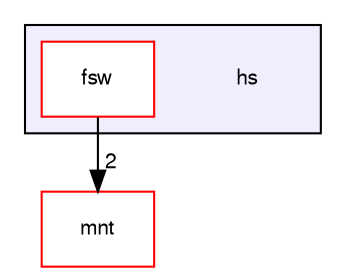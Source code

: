 digraph G {
  compound=true
  node [ fontsize="10", fontname="FreeSans"];
  edge [ labelfontsize="10", labelfontname="FreeSans"];
  subgraph clusterdir_a3c62c5b7f981ac5fe188d51bd6fdc5c {
    graph [ bgcolor="#eeeeff", pencolor="black", label="" URL="dir_a3c62c5b7f981ac5fe188d51bd6fdc5c.html"];
    dir_a3c62c5b7f981ac5fe188d51bd6fdc5c [shape=plaintext label="hs"];
    dir_4ee682fd7d8306eda2b170eafeabca54 [shape=box label="fsw" color="red" fillcolor="white" style="filled" URL="dir_4ee682fd7d8306eda2b170eafeabca54.html"];
  }
  dir_b8d1739202f65d59e58cdec119e32197 [shape=box label="mnt" fillcolor="white" style="filled" color="red" URL="dir_b8d1739202f65d59e58cdec119e32197.html"];
  dir_4ee682fd7d8306eda2b170eafeabca54->dir_b8d1739202f65d59e58cdec119e32197 [headlabel="2", labeldistance=1.5 headhref="dir_000001_000003.html"];
}
